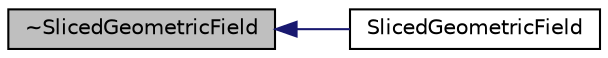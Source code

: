 digraph "~SlicedGeometricField"
{
  bgcolor="transparent";
  edge [fontname="Helvetica",fontsize="10",labelfontname="Helvetica",labelfontsize="10"];
  node [fontname="Helvetica",fontsize="10",shape=record];
  rankdir="LR";
  Node1 [label="~SlicedGeometricField",height=0.2,width=0.4,color="black", fillcolor="grey75", style="filled", fontcolor="black"];
  Node1 -> Node2 [dir="back",color="midnightblue",fontsize="10",style="solid",fontname="Helvetica"];
  Node2 [label="SlicedGeometricField",height=0.2,width=0.4,color="black",URL="$a02411.html#a94c4a4d7be3018efd82e49285863c37b",tooltip="Construct as copy. "];
}
